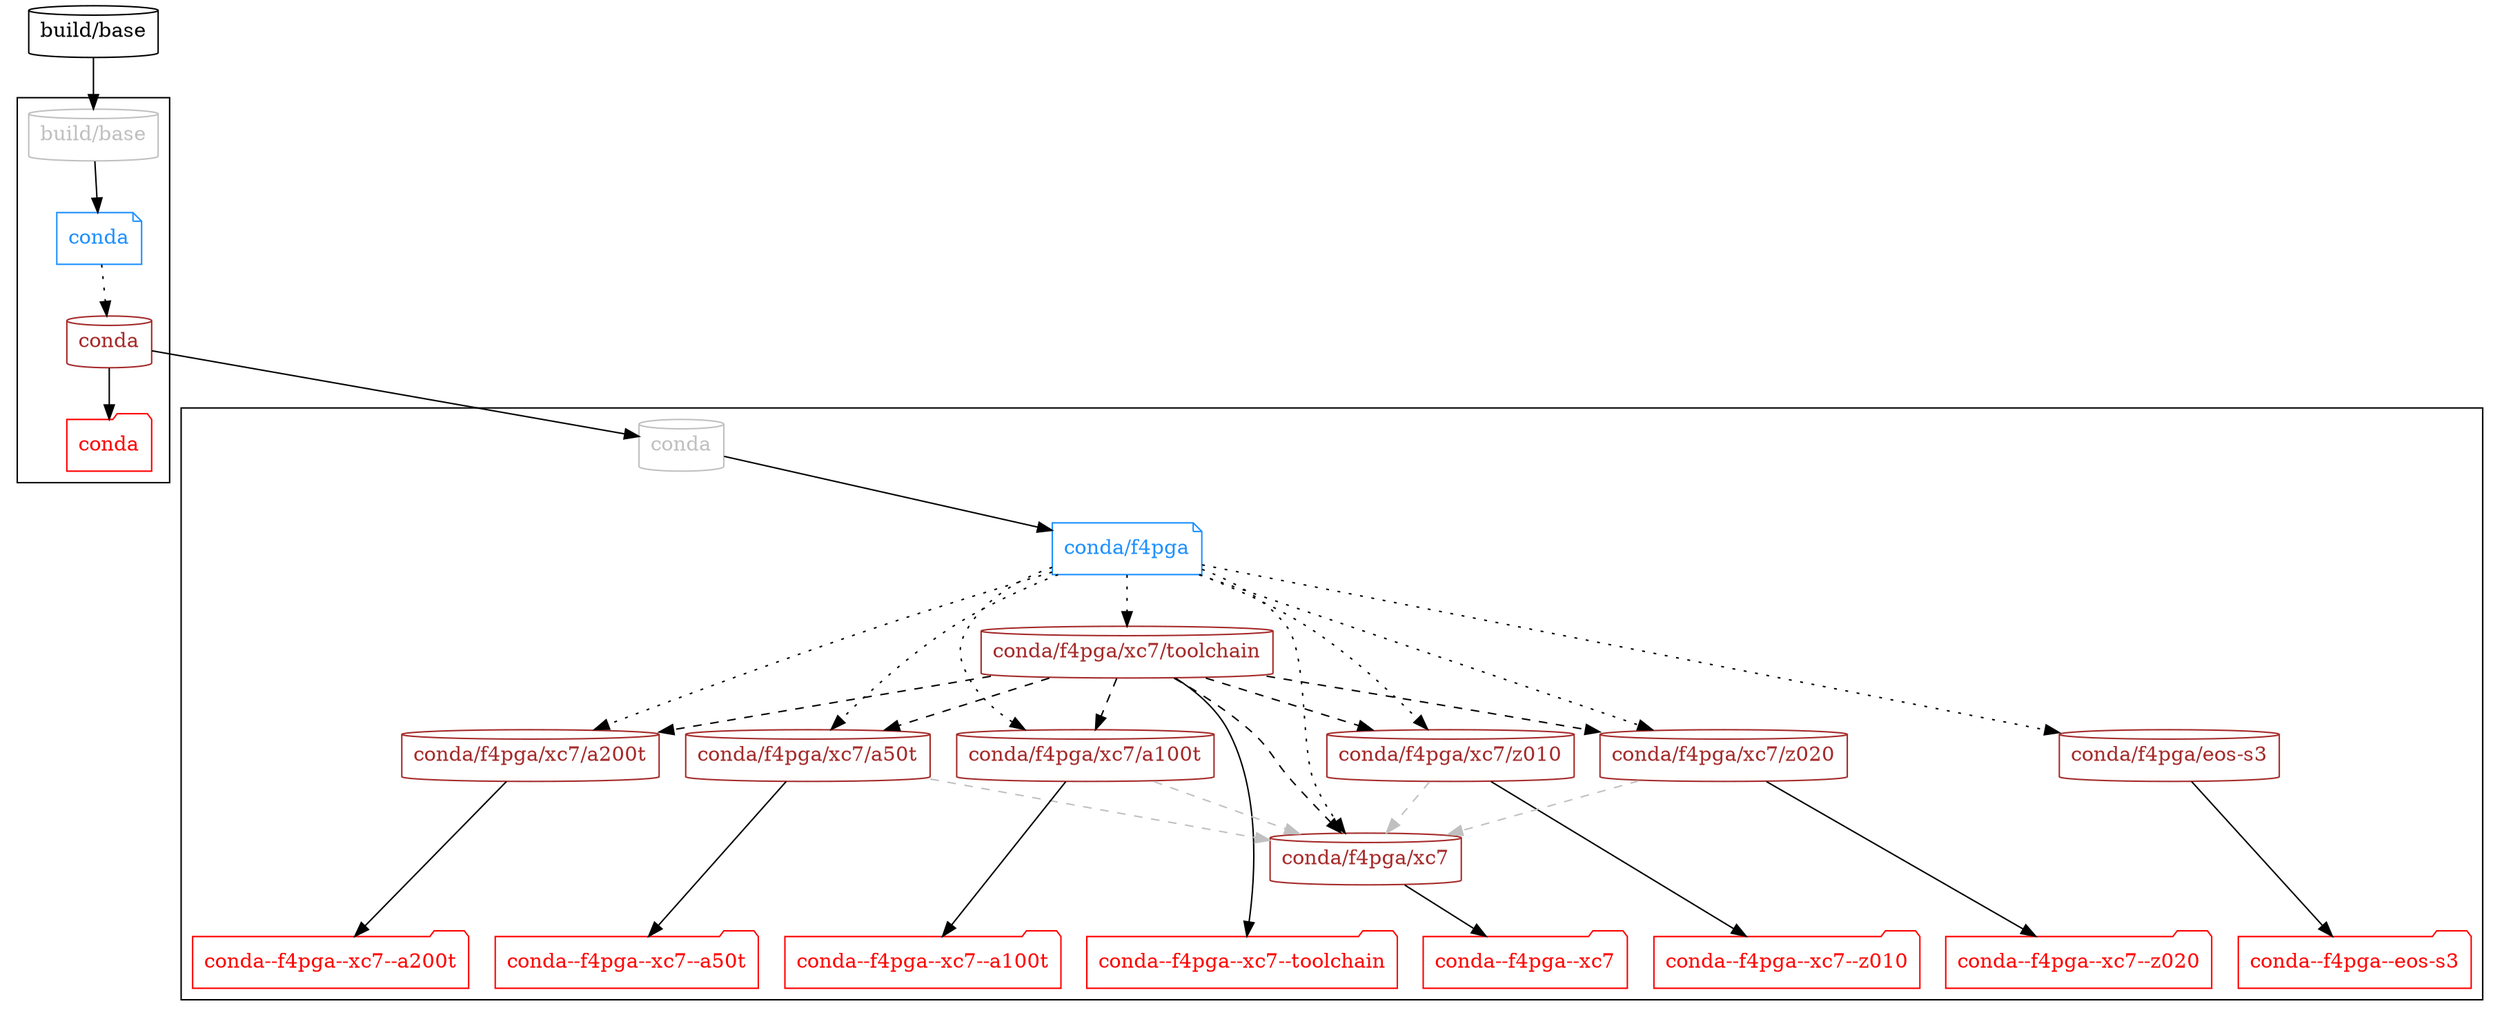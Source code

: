 # Authors:
#   Unai Martinez-Corral
#
# Copyright 2019-2022 Unai Martinez-Corral <unai.martinezcorral@ehu.eus>
#
# Licensed under the Apache License, Version 2.0 (the "License");
# you may not use this file except in compliance with the License.
# You may obtain a copy of the License at
#
#     http://www.apache.org/licenses/LICENSE-2.0
#
# Unless required by applicable law or agreed to in writing, software
# distributed under the License is distributed on an "AS IS" BASIS,
# WITHOUT WARRANTIES OR CONDITIONS OF ANY KIND, either express or implied.
# See the License for the specific language governing permissions and
# limitations under the License.
#
# SPDX-License-Identifier: Apache-2.0

digraph G {

  #splines=polyline; #curved
  newrank=true;

  # Dockerfiles

  { node [shape=note, color=dodgerblue, fontcolor=dodgerblue]
    d_conda     [label="conda"];
    d_f4pga [label="conda/f4pga"];
  }

  # Images

  { node [shape=cylinder]
    "build/base"
    { node [color=brown, fontcolor=brown]
      "conda"
      "conda/f4pga/xc7/toolchain"
      "conda/f4pga/xc7/a50t"
      "conda/f4pga/xc7/a100t"
      "conda/f4pga/xc7/a200t"
      "conda/f4pga/xc7/z010"
      "conda/f4pga/xc7/z020"
      "conda/f4pga/xc7"
      "conda/f4pga/eos-s3"
    }
  }

  # Workflows

  subgraph cluster_conda {
    "p_conda_build/base" [shape=cylinder, color=grey, fontcolor=grey, label="build/base"];
    d_conda -> "conda" [style=dotted];
    "t_conda" [shape=folder, color=red, fontcolor=red, label="conda"];
    "conda" -> "t_conda";
  }

  subgraph cluster_F4PGA {
    { rank=same
      node [shape=cylinder, color=grey, fontcolor=grey]
      "p_F4PGA_conda"  [label="conda"]
    }

    d_f4pga -> {
      "conda/f4pga/xc7/toolchain"
      { rank=same
        "conda/f4pga/xc7/a50t"
        "conda/f4pga/xc7/a100t"
        "conda/f4pga/xc7/a200t"
        "conda/f4pga/xc7/z010"
        "conda/f4pga/xc7/z020"
      }
      "conda/f4pga/xc7"
      "conda/f4pga/eos-s3"
    } [style=dotted];

    { rank=same
      node [shape=folder, color=red, fontcolor=red];
      "t_F4PGA_xc7_toolchain" [label="conda--f4pga--xc7--toolchain"];
      "t_F4PGA_xc7_a50t"      [label="conda--f4pga--xc7--a50t"];
      "t_F4PGA_xc7_a100t"     [label="conda--f4pga--xc7--a100t"];
      "t_F4PGA_xc7_a200t"     [label="conda--f4pga--xc7--a200t"];
      "t_F4PGA_xc7_z010"      [label="conda--f4pga--xc7--z010"];
      "t_F4PGA_xc7_z020"      [label="conda--f4pga--xc7--z020"];
      "t_F4PGA_xc7"           [label="conda--f4pga--xc7"];
      "t_F4PGA_eos-s3"        [label="conda--f4pga--eos-s3"];
    }

    "conda/f4pga/xc7/toolchain"  -> "t_F4PGA_xc7_toolchain";
    "conda/f4pga/xc7/a50t"       -> "t_F4PGA_xc7_a50t";
    "conda/f4pga/xc7/a100t"      -> "t_F4PGA_xc7_a100t";
    "conda/f4pga/xc7/a200t"      -> "t_F4PGA_xc7_a200t";
    "conda/f4pga/xc7/z010"       -> "t_F4PGA_xc7_z010";
    "conda/f4pga/xc7/z020"       -> "t_F4PGA_xc7_z020";
    "conda/f4pga/xc7"            -> "t_F4PGA_xc7";
    "conda/f4pga/eos-s3"         -> "t_F4PGA_eos-s3";
  }

  # Dockerfile dependencies

  "build/base" -> "p_conda_build/base" -> d_conda;

  "conda" -> "p_F4PGA_conda" -> d_f4pga;

  # Image dependencies

  { edge [style=dashed]
    "conda/f4pga/xc7/toolchain" -> "conda/f4pga/xc7/a50t";
    "conda/f4pga/xc7/toolchain" -> "conda/f4pga/xc7/a100t";
    "conda/f4pga/xc7/toolchain" -> "conda/f4pga/xc7/a200t";
    "conda/f4pga/xc7/toolchain" -> "conda/f4pga/xc7/z010";
    "conda/f4pga/xc7/toolchain" -> "conda/f4pga/xc7/z020";
    "conda/f4pga/xc7/toolchain" -> "conda/f4pga/xc7";
  }

  { edge [style=dashed, color=grey]
    "conda/f4pga/xc7/a50t"  -> "conda/f4pga/xc7";
    "conda/f4pga/xc7/a100t" -> "conda/f4pga/xc7";
    # TODO: This is temporarily disabled because of space limits on GitHub Actions default runners
    #"conda/f4pga/xc7/a200t" -> "conda/f4pga/xc7";
    "conda/f4pga/xc7/z010"  -> "conda/f4pga/xc7";
    "conda/f4pga/xc7/z020"  -> "conda/f4pga/xc7";
  }

}
